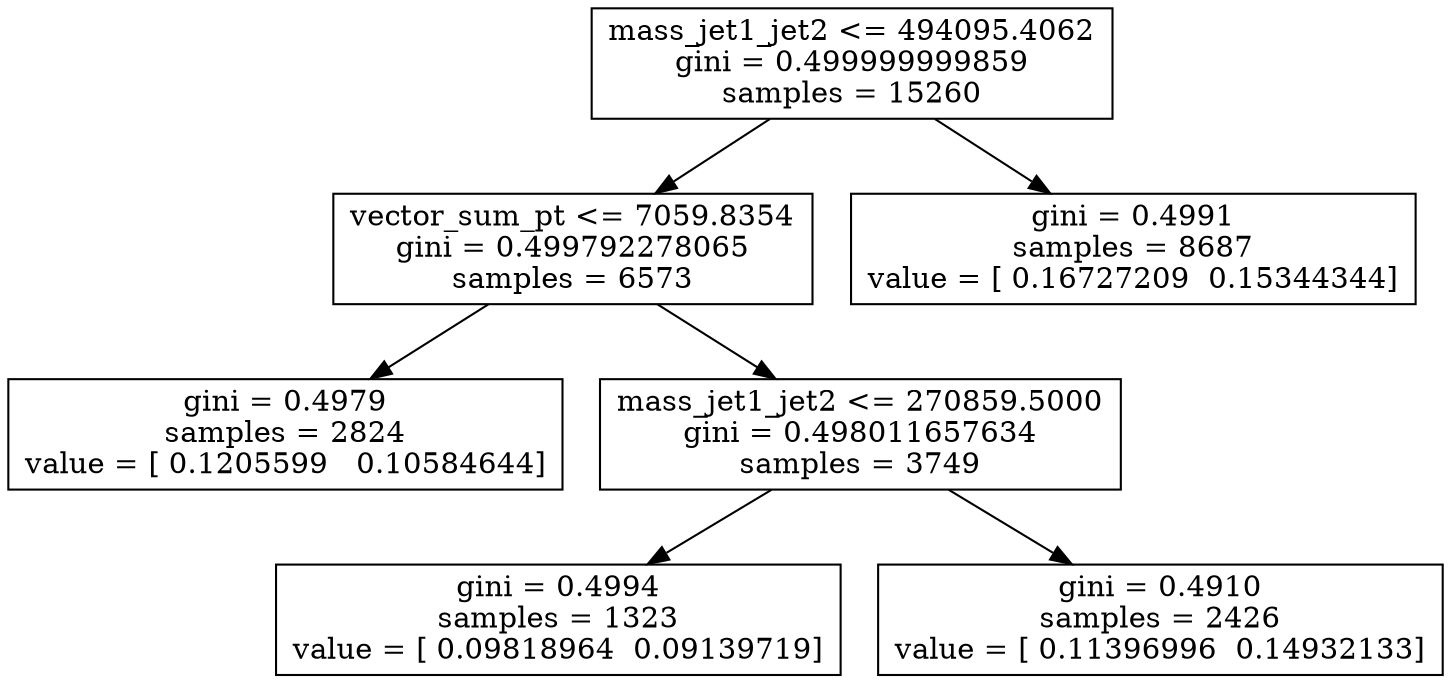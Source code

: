 digraph Tree {
0 [label="mass_jet1_jet2 <= 494095.4062\ngini = 0.499999999859\nsamples = 15260", shape="box"] ;
1 [label="vector_sum_pt <= 7059.8354\ngini = 0.499792278065\nsamples = 6573", shape="box"] ;
0 -> 1 ;
2 [label="gini = 0.4979\nsamples = 2824\nvalue = [ 0.1205599   0.10584644]", shape="box"] ;
1 -> 2 ;
3 [label="mass_jet1_jet2 <= 270859.5000\ngini = 0.498011657634\nsamples = 3749", shape="box"] ;
1 -> 3 ;
4 [label="gini = 0.4994\nsamples = 1323\nvalue = [ 0.09818964  0.09139719]", shape="box"] ;
3 -> 4 ;
5 [label="gini = 0.4910\nsamples = 2426\nvalue = [ 0.11396996  0.14932133]", shape="box"] ;
3 -> 5 ;
6 [label="gini = 0.4991\nsamples = 8687\nvalue = [ 0.16727209  0.15344344]", shape="box"] ;
0 -> 6 ;
}